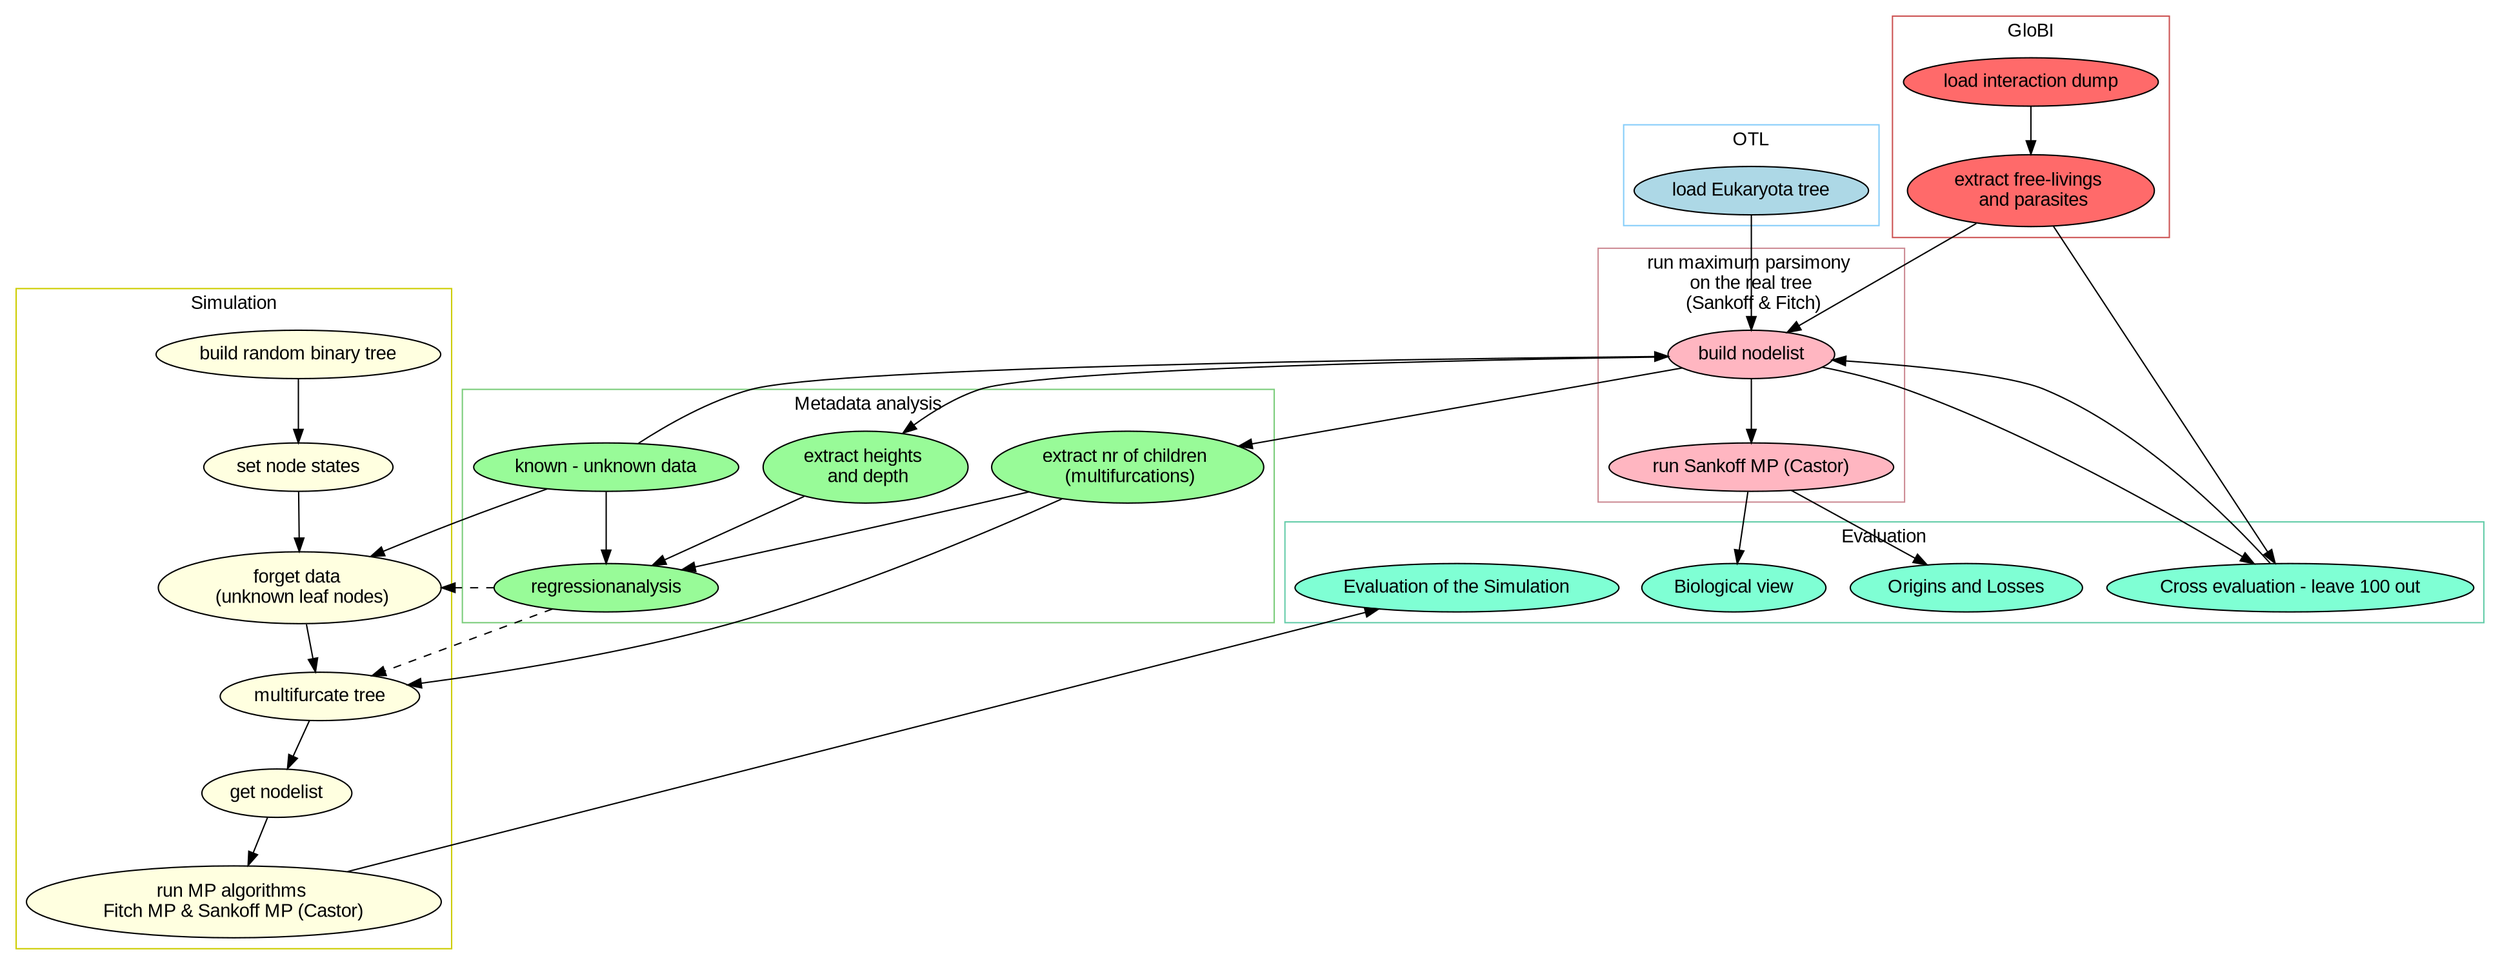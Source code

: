 digraph G {
	graph[fontname="arial"]
	node [style=filled, fontname="arial"];

	subgraph cluster_0 {
		label = "GloBI";
		node [fillcolor=indianred1];
		color=indianred3;
		a0 -> a1;
	}

	a0 [label = "load interaction dump"]
	a1 [label = "extract free-livings \n and parasites"]

	subgraph cluster_1 {
		label = "OTL";
		node [fillcolor=lightblue];
		color=lightskyblue
		b0;
	}

	b0 [label = "load Eukaryota tree"]

	subgraph cluster_2 {
		label = "Metadata analysis";
		node [fillcolor=palegreen];
		color=palegreen3
		c0;
		c1 -> c3;
		c0 -> c3;
		c2 -> c3;
	}

	c0 [label = "known - unknown data"]
	c1 [label = "extract heights \n and depth"]
	c2 [label = "extract nr of children \n (multifurcations)"]
	c3 [label = "regressionanalysis"]

	subgraph cluster_3 {
		label = "Simulation";
		node [fillcolor=lightyellow];
		color=yellow3
		d0 -> d1 -> d2 -> d3 -> d4 -> d5;
	}

	d0 [label = "build random binary tree"]
	d1 [label = "set node states"]
	d2 [label = "forget data \n (unknown leaf nodes)"]
	d3 [label = "multifurcate tree"]
	d4 [label = "get nodelist"]
	d5 [label = "run MP algorithms \n Fitch MP & Sankoff MP (Castor) "]

	subgraph cluster_4 {
		label = "run maximum parsimony \n on the real tree \n (Sankoff & Fitch)";
		node [fillcolor=lightpink];
		color=lightpink3
		e0 -> e1;
	}
	
	e0 [label = "build nodelist"]
	e1 [label = "run Sankoff MP (Castor)"]
	
	subgraph cluster_5 {
		label = "Evaluation";
		node [fillcolor=aquamarine];
		color=aquamarine3
		f0;
		f1;
		f2;
		f3;
	}

	f0 [label = "Biological view"]
	f1 [label = "Origins and Losses"]
	f2 [label = "Cross evaluation - leave 100 out"]
	f3 [label = "Evaluation of the Simulation"]

	a1 -> e0;
	a1 -> f2;
	b0 -> e0;
	c0 -> d2;
	c0 -> e0;
	c2 -> d3;
	c3 -> d2 [style=dashed];
	c3 -> d3 [style=dashed];
	d5 -> f3;
	e0 -> c1;
	e0 -> c2;
	e0 -> f2;
	e1 -> f0;
	e1 -> f1;
	f2 -> e0;
}